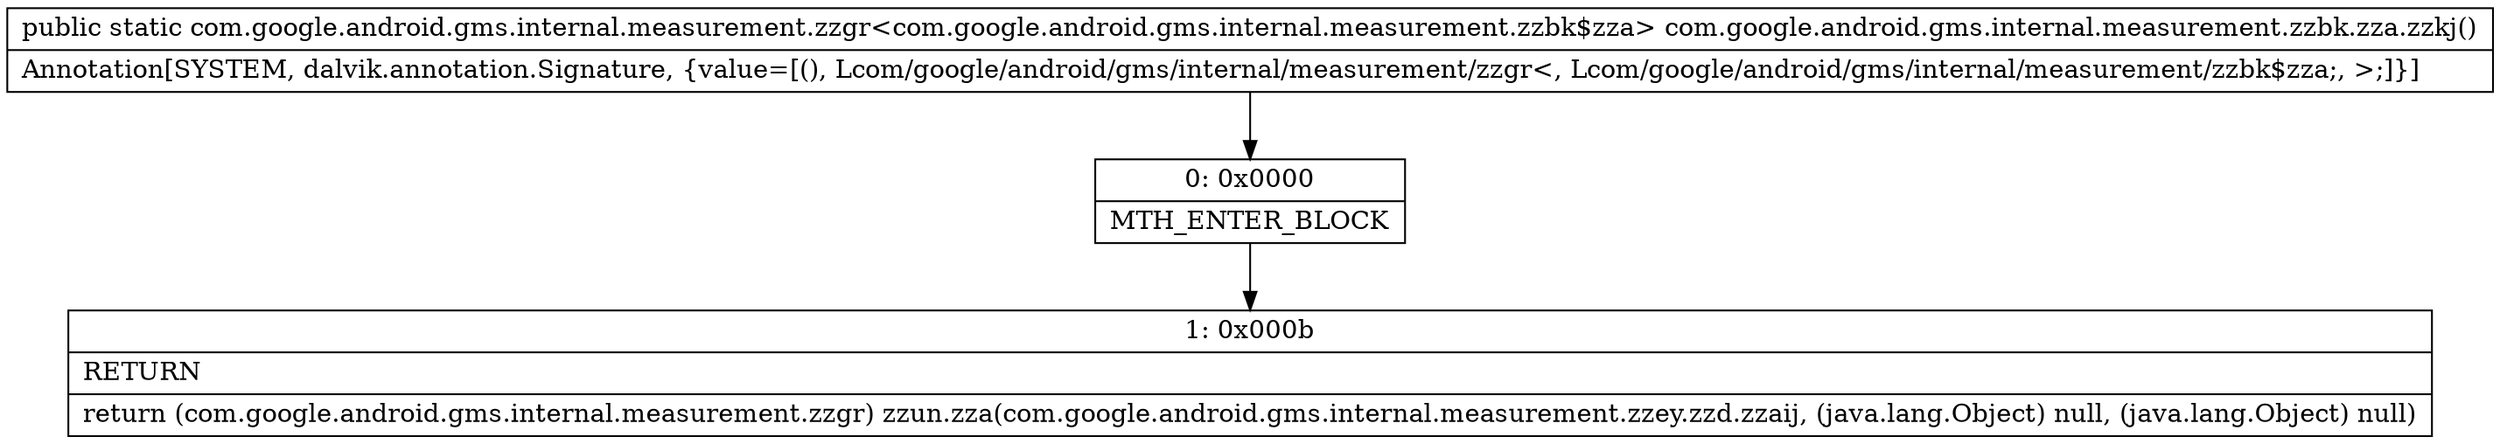 digraph "CFG forcom.google.android.gms.internal.measurement.zzbk.zza.zzkj()Lcom\/google\/android\/gms\/internal\/measurement\/zzgr;" {
Node_0 [shape=record,label="{0\:\ 0x0000|MTH_ENTER_BLOCK\l}"];
Node_1 [shape=record,label="{1\:\ 0x000b|RETURN\l|return (com.google.android.gms.internal.measurement.zzgr) zzun.zza(com.google.android.gms.internal.measurement.zzey.zzd.zzaij, (java.lang.Object) null, (java.lang.Object) null)\l}"];
MethodNode[shape=record,label="{public static com.google.android.gms.internal.measurement.zzgr\<com.google.android.gms.internal.measurement.zzbk$zza\> com.google.android.gms.internal.measurement.zzbk.zza.zzkj()  | Annotation[SYSTEM, dalvik.annotation.Signature, \{value=[(), Lcom\/google\/android\/gms\/internal\/measurement\/zzgr\<, Lcom\/google\/android\/gms\/internal\/measurement\/zzbk$zza;, \>;]\}]\l}"];
MethodNode -> Node_0;
Node_0 -> Node_1;
}

